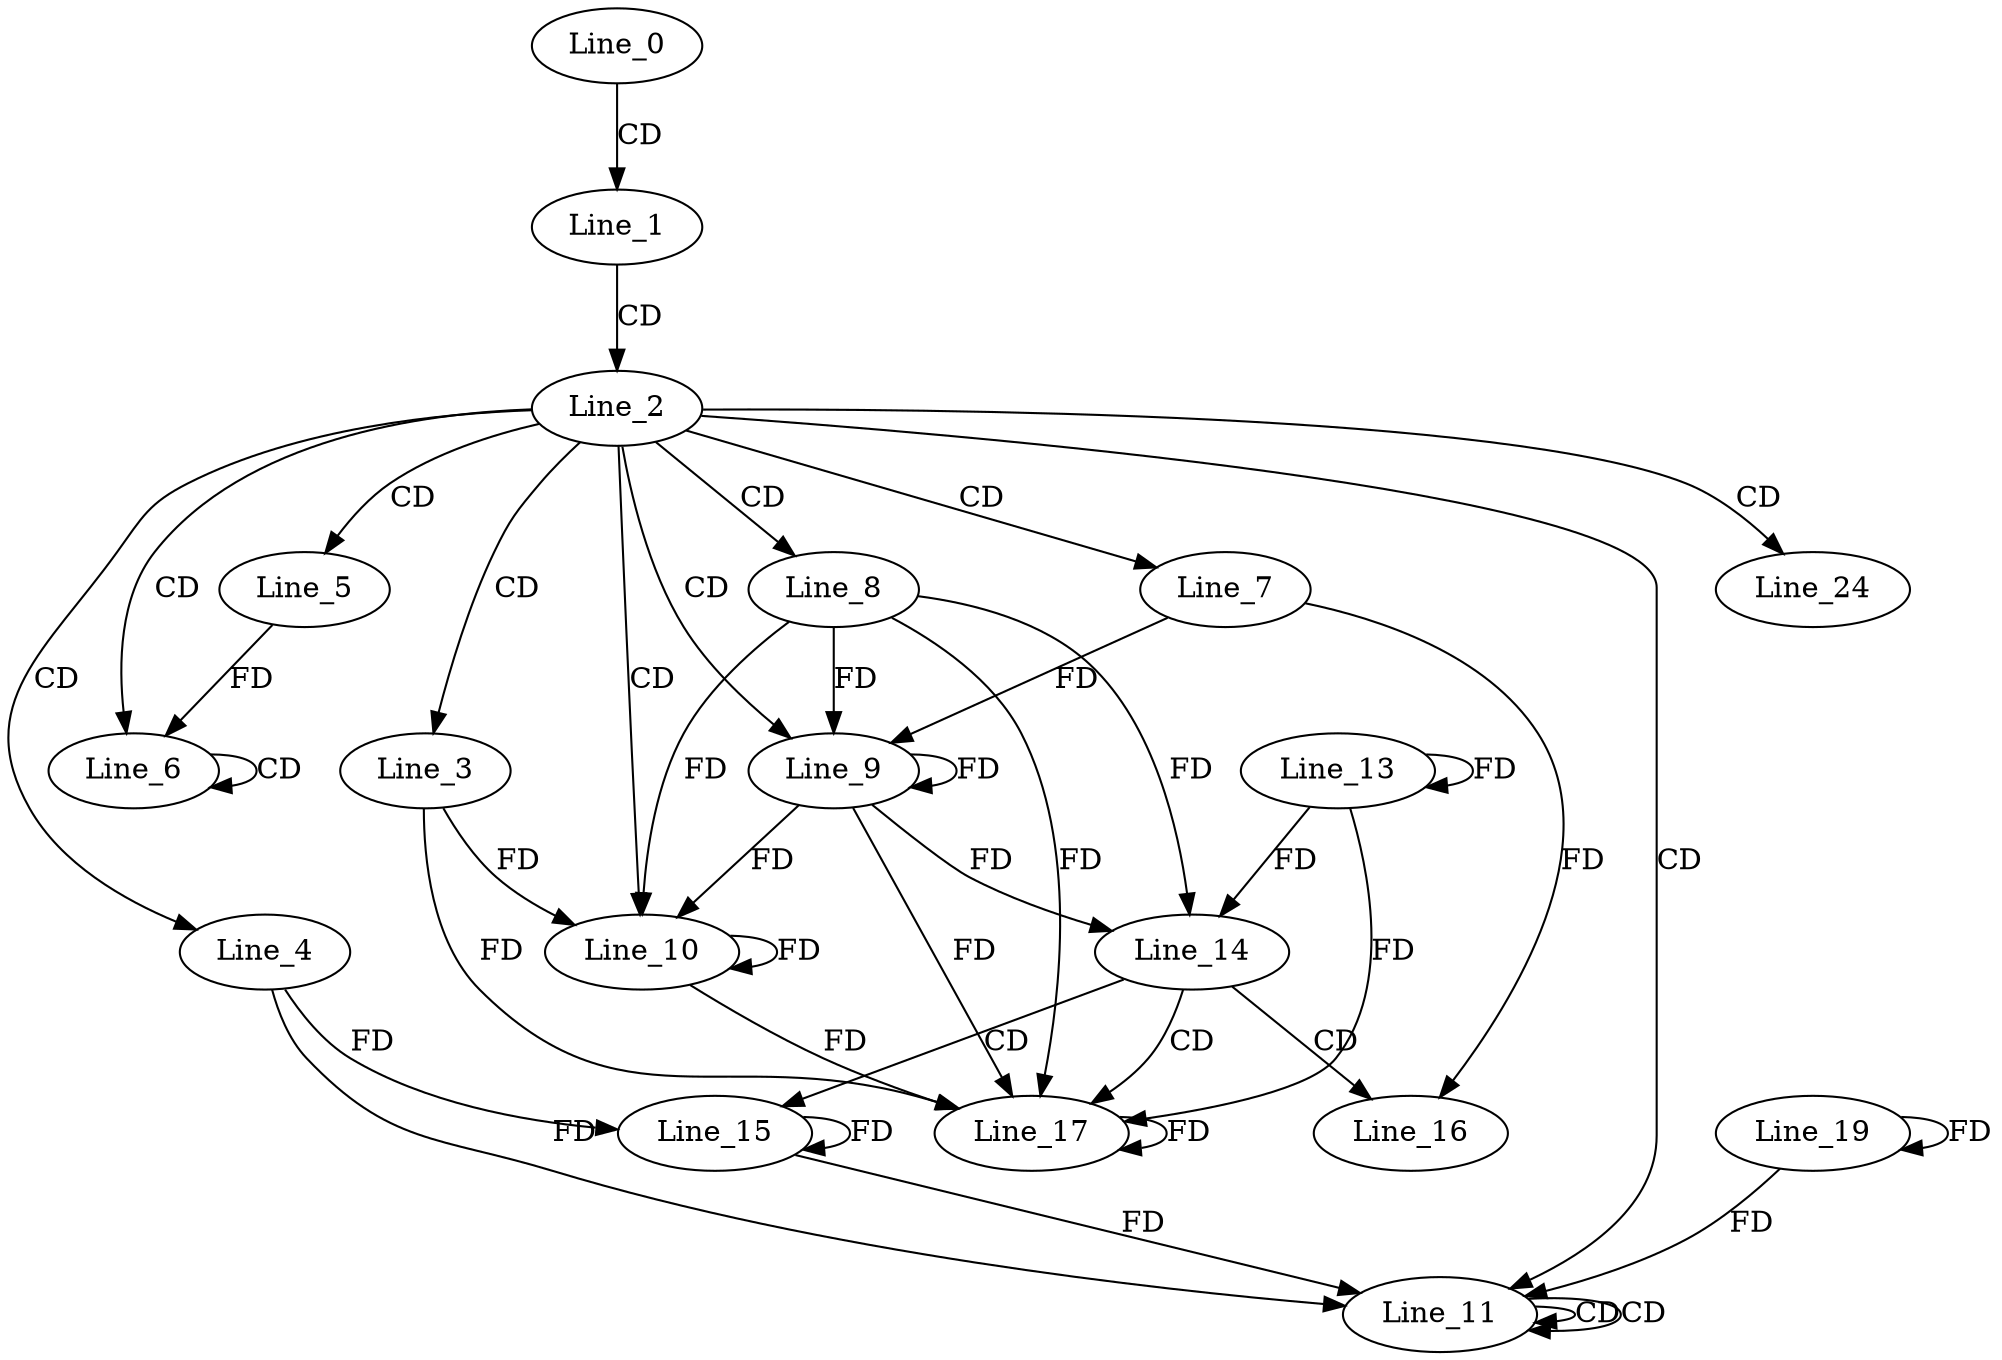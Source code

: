 digraph G {
  Line_0;
  Line_1;
  Line_2;
  Line_3;
  Line_4;
  Line_5;
  Line_6;
  Line_6;
  Line_7;
  Line_8;
  Line_9;
  Line_9;
  Line_10;
  Line_11;
  Line_11;
  Line_13;
  Line_13;
  Line_14;
  Line_15;
  Line_16;
  Line_17;
  Line_19;
  Line_24;
  Line_0 -> Line_1 [ label="CD" ];
  Line_1 -> Line_2 [ label="CD" ];
  Line_2 -> Line_3 [ label="CD" ];
  Line_2 -> Line_4 [ label="CD" ];
  Line_2 -> Line_5 [ label="CD" ];
  Line_2 -> Line_6 [ label="CD" ];
  Line_6 -> Line_6 [ label="CD" ];
  Line_5 -> Line_6 [ label="FD" ];
  Line_2 -> Line_7 [ label="CD" ];
  Line_2 -> Line_8 [ label="CD" ];
  Line_2 -> Line_9 [ label="CD" ];
  Line_8 -> Line_9 [ label="FD" ];
  Line_9 -> Line_9 [ label="FD" ];
  Line_7 -> Line_9 [ label="FD" ];
  Line_2 -> Line_10 [ label="CD" ];
  Line_3 -> Line_10 [ label="FD" ];
  Line_10 -> Line_10 [ label="FD" ];
  Line_8 -> Line_10 [ label="FD" ];
  Line_9 -> Line_10 [ label="FD" ];
  Line_2 -> Line_11 [ label="CD" ];
  Line_11 -> Line_11 [ label="CD" ];
  Line_11 -> Line_11 [ label="CD" ];
  Line_4 -> Line_11 [ label="FD" ];
  Line_13 -> Line_13 [ label="FD" ];
  Line_13 -> Line_14 [ label="FD" ];
  Line_8 -> Line_14 [ label="FD" ];
  Line_9 -> Line_14 [ label="FD" ];
  Line_14 -> Line_15 [ label="CD" ];
  Line_15 -> Line_15 [ label="FD" ];
  Line_4 -> Line_15 [ label="FD" ];
  Line_14 -> Line_16 [ label="CD" ];
  Line_7 -> Line_16 [ label="FD" ];
  Line_14 -> Line_17 [ label="CD" ];
  Line_17 -> Line_17 [ label="FD" ];
  Line_3 -> Line_17 [ label="FD" ];
  Line_10 -> Line_17 [ label="FD" ];
  Line_13 -> Line_17 [ label="FD" ];
  Line_8 -> Line_17 [ label="FD" ];
  Line_9 -> Line_17 [ label="FD" ];
  Line_19 -> Line_19 [ label="FD" ];
  Line_2 -> Line_24 [ label="CD" ];
  Line_15 -> Line_11 [ label="FD" ];
  Line_19 -> Line_11 [ label="FD" ];
}
